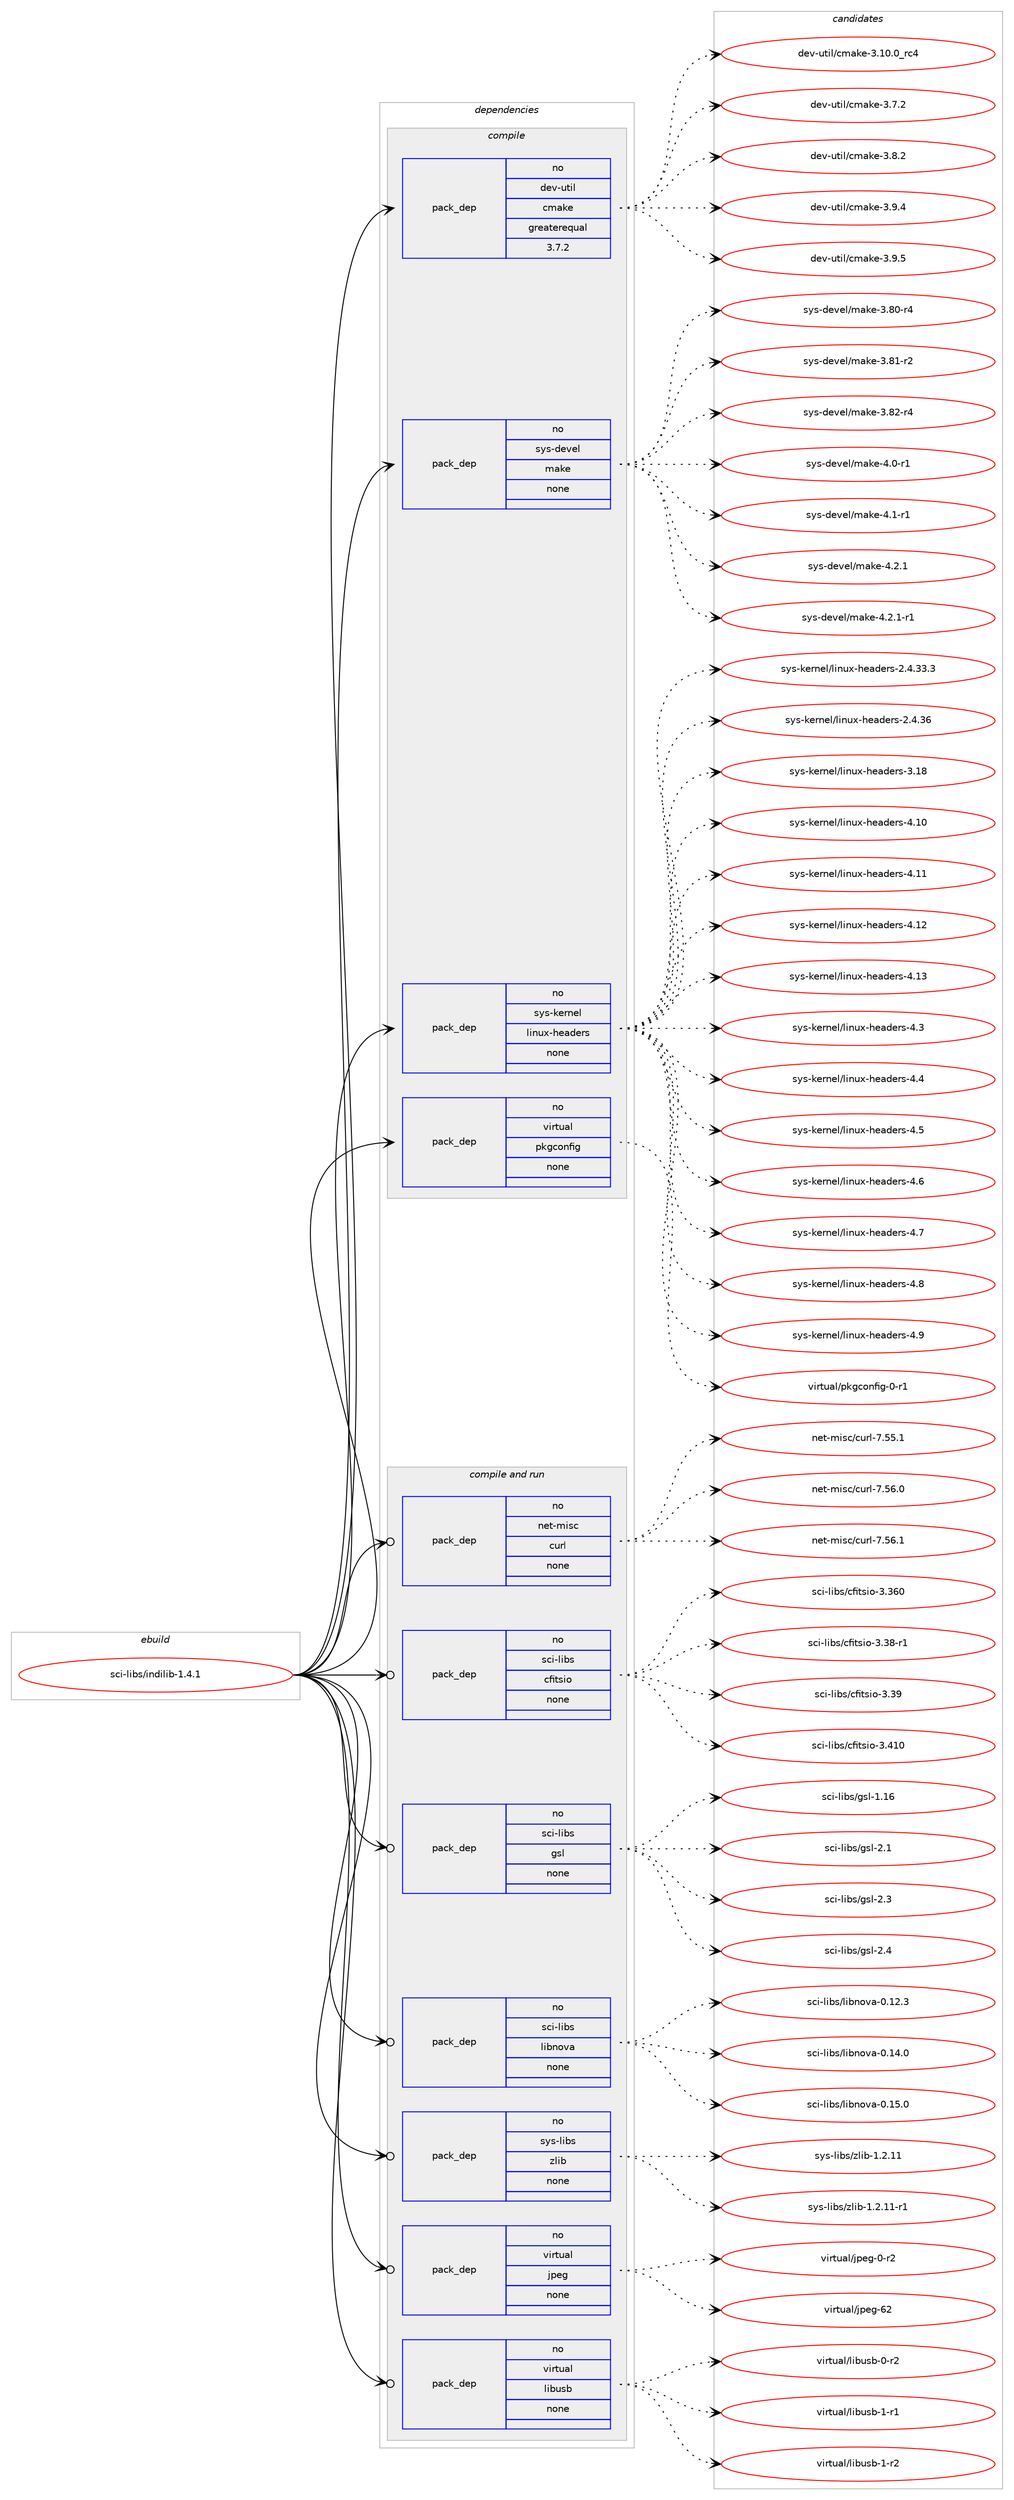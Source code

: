 digraph prolog {

# *************
# Graph options
# *************

newrank=true;
concentrate=true;
compound=true;
graph [rankdir=LR,fontname=Helvetica,fontsize=10,ranksep=1.5];#, ranksep=2.5, nodesep=0.2];
edge  [arrowhead=vee];
node  [fontname=Helvetica,fontsize=10];

# **********
# The ebuild
# **********

subgraph cluster_leftcol {
color=gray;
rank=same;
label=<<i>ebuild</i>>;
id [label="sci-libs/indilib-1.4.1", color=red, width=4, href="../sci-libs/indilib-1.4.1.svg"];
}

# ****************
# The dependencies
# ****************

subgraph cluster_midcol {
color=gray;
label=<<i>dependencies</i>>;
subgraph cluster_compile {
fillcolor="#eeeeee";
style=filled;
label=<<i>compile</i>>;
subgraph pack333175 {
dependency451594 [label=<<TABLE BORDER="0" CELLBORDER="1" CELLSPACING="0" CELLPADDING="4" WIDTH="220"><TR><TD ROWSPAN="6" CELLPADDING="30">pack_dep</TD></TR><TR><TD WIDTH="110">no</TD></TR><TR><TD>dev-util</TD></TR><TR><TD>cmake</TD></TR><TR><TD>greaterequal</TD></TR><TR><TD>3.7.2</TD></TR></TABLE>>, shape=none, color=blue];
}
id:e -> dependency451594:w [weight=20,style="solid",arrowhead="vee"];
subgraph pack333176 {
dependency451595 [label=<<TABLE BORDER="0" CELLBORDER="1" CELLSPACING="0" CELLPADDING="4" WIDTH="220"><TR><TD ROWSPAN="6" CELLPADDING="30">pack_dep</TD></TR><TR><TD WIDTH="110">no</TD></TR><TR><TD>sys-devel</TD></TR><TR><TD>make</TD></TR><TR><TD>none</TD></TR><TR><TD></TD></TR></TABLE>>, shape=none, color=blue];
}
id:e -> dependency451595:w [weight=20,style="solid",arrowhead="vee"];
subgraph pack333177 {
dependency451596 [label=<<TABLE BORDER="0" CELLBORDER="1" CELLSPACING="0" CELLPADDING="4" WIDTH="220"><TR><TD ROWSPAN="6" CELLPADDING="30">pack_dep</TD></TR><TR><TD WIDTH="110">no</TD></TR><TR><TD>sys-kernel</TD></TR><TR><TD>linux-headers</TD></TR><TR><TD>none</TD></TR><TR><TD></TD></TR></TABLE>>, shape=none, color=blue];
}
id:e -> dependency451596:w [weight=20,style="solid",arrowhead="vee"];
subgraph pack333178 {
dependency451597 [label=<<TABLE BORDER="0" CELLBORDER="1" CELLSPACING="0" CELLPADDING="4" WIDTH="220"><TR><TD ROWSPAN="6" CELLPADDING="30">pack_dep</TD></TR><TR><TD WIDTH="110">no</TD></TR><TR><TD>virtual</TD></TR><TR><TD>pkgconfig</TD></TR><TR><TD>none</TD></TR><TR><TD></TD></TR></TABLE>>, shape=none, color=blue];
}
id:e -> dependency451597:w [weight=20,style="solid",arrowhead="vee"];
}
subgraph cluster_compileandrun {
fillcolor="#eeeeee";
style=filled;
label=<<i>compile and run</i>>;
subgraph pack333179 {
dependency451598 [label=<<TABLE BORDER="0" CELLBORDER="1" CELLSPACING="0" CELLPADDING="4" WIDTH="220"><TR><TD ROWSPAN="6" CELLPADDING="30">pack_dep</TD></TR><TR><TD WIDTH="110">no</TD></TR><TR><TD>net-misc</TD></TR><TR><TD>curl</TD></TR><TR><TD>none</TD></TR><TR><TD></TD></TR></TABLE>>, shape=none, color=blue];
}
id:e -> dependency451598:w [weight=20,style="solid",arrowhead="odotvee"];
subgraph pack333180 {
dependency451599 [label=<<TABLE BORDER="0" CELLBORDER="1" CELLSPACING="0" CELLPADDING="4" WIDTH="220"><TR><TD ROWSPAN="6" CELLPADDING="30">pack_dep</TD></TR><TR><TD WIDTH="110">no</TD></TR><TR><TD>sci-libs</TD></TR><TR><TD>cfitsio</TD></TR><TR><TD>none</TD></TR><TR><TD></TD></TR></TABLE>>, shape=none, color=blue];
}
id:e -> dependency451599:w [weight=20,style="solid",arrowhead="odotvee"];
subgraph pack333181 {
dependency451600 [label=<<TABLE BORDER="0" CELLBORDER="1" CELLSPACING="0" CELLPADDING="4" WIDTH="220"><TR><TD ROWSPAN="6" CELLPADDING="30">pack_dep</TD></TR><TR><TD WIDTH="110">no</TD></TR><TR><TD>sci-libs</TD></TR><TR><TD>gsl</TD></TR><TR><TD>none</TD></TR><TR><TD></TD></TR></TABLE>>, shape=none, color=blue];
}
id:e -> dependency451600:w [weight=20,style="solid",arrowhead="odotvee"];
subgraph pack333182 {
dependency451601 [label=<<TABLE BORDER="0" CELLBORDER="1" CELLSPACING="0" CELLPADDING="4" WIDTH="220"><TR><TD ROWSPAN="6" CELLPADDING="30">pack_dep</TD></TR><TR><TD WIDTH="110">no</TD></TR><TR><TD>sci-libs</TD></TR><TR><TD>libnova</TD></TR><TR><TD>none</TD></TR><TR><TD></TD></TR></TABLE>>, shape=none, color=blue];
}
id:e -> dependency451601:w [weight=20,style="solid",arrowhead="odotvee"];
subgraph pack333183 {
dependency451602 [label=<<TABLE BORDER="0" CELLBORDER="1" CELLSPACING="0" CELLPADDING="4" WIDTH="220"><TR><TD ROWSPAN="6" CELLPADDING="30">pack_dep</TD></TR><TR><TD WIDTH="110">no</TD></TR><TR><TD>sys-libs</TD></TR><TR><TD>zlib</TD></TR><TR><TD>none</TD></TR><TR><TD></TD></TR></TABLE>>, shape=none, color=blue];
}
id:e -> dependency451602:w [weight=20,style="solid",arrowhead="odotvee"];
subgraph pack333184 {
dependency451603 [label=<<TABLE BORDER="0" CELLBORDER="1" CELLSPACING="0" CELLPADDING="4" WIDTH="220"><TR><TD ROWSPAN="6" CELLPADDING="30">pack_dep</TD></TR><TR><TD WIDTH="110">no</TD></TR><TR><TD>virtual</TD></TR><TR><TD>jpeg</TD></TR><TR><TD>none</TD></TR><TR><TD></TD></TR></TABLE>>, shape=none, color=blue];
}
id:e -> dependency451603:w [weight=20,style="solid",arrowhead="odotvee"];
subgraph pack333185 {
dependency451604 [label=<<TABLE BORDER="0" CELLBORDER="1" CELLSPACING="0" CELLPADDING="4" WIDTH="220"><TR><TD ROWSPAN="6" CELLPADDING="30">pack_dep</TD></TR><TR><TD WIDTH="110">no</TD></TR><TR><TD>virtual</TD></TR><TR><TD>libusb</TD></TR><TR><TD>none</TD></TR><TR><TD></TD></TR></TABLE>>, shape=none, color=blue];
}
id:e -> dependency451604:w [weight=20,style="solid",arrowhead="odotvee"];
}
subgraph cluster_run {
fillcolor="#eeeeee";
style=filled;
label=<<i>run</i>>;
}
}

# **************
# The candidates
# **************

subgraph cluster_choices {
rank=same;
color=gray;
label=<<i>candidates</i>>;

subgraph choice333175 {
color=black;
nodesep=1;
choice1001011184511711610510847991099710710145514649484648951149952 [label="dev-util/cmake-3.10.0_rc4", color=red, width=4,href="../dev-util/cmake-3.10.0_rc4.svg"];
choice10010111845117116105108479910997107101455146554650 [label="dev-util/cmake-3.7.2", color=red, width=4,href="../dev-util/cmake-3.7.2.svg"];
choice10010111845117116105108479910997107101455146564650 [label="dev-util/cmake-3.8.2", color=red, width=4,href="../dev-util/cmake-3.8.2.svg"];
choice10010111845117116105108479910997107101455146574652 [label="dev-util/cmake-3.9.4", color=red, width=4,href="../dev-util/cmake-3.9.4.svg"];
choice10010111845117116105108479910997107101455146574653 [label="dev-util/cmake-3.9.5", color=red, width=4,href="../dev-util/cmake-3.9.5.svg"];
dependency451594:e -> choice1001011184511711610510847991099710710145514649484648951149952:w [style=dotted,weight="100"];
dependency451594:e -> choice10010111845117116105108479910997107101455146554650:w [style=dotted,weight="100"];
dependency451594:e -> choice10010111845117116105108479910997107101455146564650:w [style=dotted,weight="100"];
dependency451594:e -> choice10010111845117116105108479910997107101455146574652:w [style=dotted,weight="100"];
dependency451594:e -> choice10010111845117116105108479910997107101455146574653:w [style=dotted,weight="100"];
}
subgraph choice333176 {
color=black;
nodesep=1;
choice11512111545100101118101108471099710710145514656484511452 [label="sys-devel/make-3.80-r4", color=red, width=4,href="../sys-devel/make-3.80-r4.svg"];
choice11512111545100101118101108471099710710145514656494511450 [label="sys-devel/make-3.81-r2", color=red, width=4,href="../sys-devel/make-3.81-r2.svg"];
choice11512111545100101118101108471099710710145514656504511452 [label="sys-devel/make-3.82-r4", color=red, width=4,href="../sys-devel/make-3.82-r4.svg"];
choice115121115451001011181011084710997107101455246484511449 [label="sys-devel/make-4.0-r1", color=red, width=4,href="../sys-devel/make-4.0-r1.svg"];
choice115121115451001011181011084710997107101455246494511449 [label="sys-devel/make-4.1-r1", color=red, width=4,href="../sys-devel/make-4.1-r1.svg"];
choice115121115451001011181011084710997107101455246504649 [label="sys-devel/make-4.2.1", color=red, width=4,href="../sys-devel/make-4.2.1.svg"];
choice1151211154510010111810110847109971071014552465046494511449 [label="sys-devel/make-4.2.1-r1", color=red, width=4,href="../sys-devel/make-4.2.1-r1.svg"];
dependency451595:e -> choice11512111545100101118101108471099710710145514656484511452:w [style=dotted,weight="100"];
dependency451595:e -> choice11512111545100101118101108471099710710145514656494511450:w [style=dotted,weight="100"];
dependency451595:e -> choice11512111545100101118101108471099710710145514656504511452:w [style=dotted,weight="100"];
dependency451595:e -> choice115121115451001011181011084710997107101455246484511449:w [style=dotted,weight="100"];
dependency451595:e -> choice115121115451001011181011084710997107101455246494511449:w [style=dotted,weight="100"];
dependency451595:e -> choice115121115451001011181011084710997107101455246504649:w [style=dotted,weight="100"];
dependency451595:e -> choice1151211154510010111810110847109971071014552465046494511449:w [style=dotted,weight="100"];
}
subgraph choice333177 {
color=black;
nodesep=1;
choice11512111545107101114110101108471081051101171204510410197100101114115455046524651514651 [label="sys-kernel/linux-headers-2.4.33.3", color=red, width=4,href="../sys-kernel/linux-headers-2.4.33.3.svg"];
choice1151211154510710111411010110847108105110117120451041019710010111411545504652465154 [label="sys-kernel/linux-headers-2.4.36", color=red, width=4,href="../sys-kernel/linux-headers-2.4.36.svg"];
choice115121115451071011141101011084710810511011712045104101971001011141154551464956 [label="sys-kernel/linux-headers-3.18", color=red, width=4,href="../sys-kernel/linux-headers-3.18.svg"];
choice115121115451071011141101011084710810511011712045104101971001011141154552464948 [label="sys-kernel/linux-headers-4.10", color=red, width=4,href="../sys-kernel/linux-headers-4.10.svg"];
choice115121115451071011141101011084710810511011712045104101971001011141154552464949 [label="sys-kernel/linux-headers-4.11", color=red, width=4,href="../sys-kernel/linux-headers-4.11.svg"];
choice115121115451071011141101011084710810511011712045104101971001011141154552464950 [label="sys-kernel/linux-headers-4.12", color=red, width=4,href="../sys-kernel/linux-headers-4.12.svg"];
choice115121115451071011141101011084710810511011712045104101971001011141154552464951 [label="sys-kernel/linux-headers-4.13", color=red, width=4,href="../sys-kernel/linux-headers-4.13.svg"];
choice1151211154510710111411010110847108105110117120451041019710010111411545524651 [label="sys-kernel/linux-headers-4.3", color=red, width=4,href="../sys-kernel/linux-headers-4.3.svg"];
choice1151211154510710111411010110847108105110117120451041019710010111411545524652 [label="sys-kernel/linux-headers-4.4", color=red, width=4,href="../sys-kernel/linux-headers-4.4.svg"];
choice1151211154510710111411010110847108105110117120451041019710010111411545524653 [label="sys-kernel/linux-headers-4.5", color=red, width=4,href="../sys-kernel/linux-headers-4.5.svg"];
choice1151211154510710111411010110847108105110117120451041019710010111411545524654 [label="sys-kernel/linux-headers-4.6", color=red, width=4,href="../sys-kernel/linux-headers-4.6.svg"];
choice1151211154510710111411010110847108105110117120451041019710010111411545524655 [label="sys-kernel/linux-headers-4.7", color=red, width=4,href="../sys-kernel/linux-headers-4.7.svg"];
choice1151211154510710111411010110847108105110117120451041019710010111411545524656 [label="sys-kernel/linux-headers-4.8", color=red, width=4,href="../sys-kernel/linux-headers-4.8.svg"];
choice1151211154510710111411010110847108105110117120451041019710010111411545524657 [label="sys-kernel/linux-headers-4.9", color=red, width=4,href="../sys-kernel/linux-headers-4.9.svg"];
dependency451596:e -> choice11512111545107101114110101108471081051101171204510410197100101114115455046524651514651:w [style=dotted,weight="100"];
dependency451596:e -> choice1151211154510710111411010110847108105110117120451041019710010111411545504652465154:w [style=dotted,weight="100"];
dependency451596:e -> choice115121115451071011141101011084710810511011712045104101971001011141154551464956:w [style=dotted,weight="100"];
dependency451596:e -> choice115121115451071011141101011084710810511011712045104101971001011141154552464948:w [style=dotted,weight="100"];
dependency451596:e -> choice115121115451071011141101011084710810511011712045104101971001011141154552464949:w [style=dotted,weight="100"];
dependency451596:e -> choice115121115451071011141101011084710810511011712045104101971001011141154552464950:w [style=dotted,weight="100"];
dependency451596:e -> choice115121115451071011141101011084710810511011712045104101971001011141154552464951:w [style=dotted,weight="100"];
dependency451596:e -> choice1151211154510710111411010110847108105110117120451041019710010111411545524651:w [style=dotted,weight="100"];
dependency451596:e -> choice1151211154510710111411010110847108105110117120451041019710010111411545524652:w [style=dotted,weight="100"];
dependency451596:e -> choice1151211154510710111411010110847108105110117120451041019710010111411545524653:w [style=dotted,weight="100"];
dependency451596:e -> choice1151211154510710111411010110847108105110117120451041019710010111411545524654:w [style=dotted,weight="100"];
dependency451596:e -> choice1151211154510710111411010110847108105110117120451041019710010111411545524655:w [style=dotted,weight="100"];
dependency451596:e -> choice1151211154510710111411010110847108105110117120451041019710010111411545524656:w [style=dotted,weight="100"];
dependency451596:e -> choice1151211154510710111411010110847108105110117120451041019710010111411545524657:w [style=dotted,weight="100"];
}
subgraph choice333178 {
color=black;
nodesep=1;
choice11810511411611797108471121071039911111010210510345484511449 [label="virtual/pkgconfig-0-r1", color=red, width=4,href="../virtual/pkgconfig-0-r1.svg"];
dependency451597:e -> choice11810511411611797108471121071039911111010210510345484511449:w [style=dotted,weight="100"];
}
subgraph choice333179 {
color=black;
nodesep=1;
choice1101011164510910511599479911711410845554653534649 [label="net-misc/curl-7.55.1", color=red, width=4,href="../net-misc/curl-7.55.1.svg"];
choice1101011164510910511599479911711410845554653544648 [label="net-misc/curl-7.56.0", color=red, width=4,href="../net-misc/curl-7.56.0.svg"];
choice1101011164510910511599479911711410845554653544649 [label="net-misc/curl-7.56.1", color=red, width=4,href="../net-misc/curl-7.56.1.svg"];
dependency451598:e -> choice1101011164510910511599479911711410845554653534649:w [style=dotted,weight="100"];
dependency451598:e -> choice1101011164510910511599479911711410845554653544648:w [style=dotted,weight="100"];
dependency451598:e -> choice1101011164510910511599479911711410845554653544649:w [style=dotted,weight="100"];
}
subgraph choice333180 {
color=black;
nodesep=1;
choice1159910545108105981154799102105116115105111455146515448 [label="sci-libs/cfitsio-3.360", color=red, width=4,href="../sci-libs/cfitsio-3.360.svg"];
choice115991054510810598115479910210511611510511145514651564511449 [label="sci-libs/cfitsio-3.38-r1", color=red, width=4,href="../sci-libs/cfitsio-3.38-r1.svg"];
choice11599105451081059811547991021051161151051114551465157 [label="sci-libs/cfitsio-3.39", color=red, width=4,href="../sci-libs/cfitsio-3.39.svg"];
choice1159910545108105981154799102105116115105111455146524948 [label="sci-libs/cfitsio-3.410", color=red, width=4,href="../sci-libs/cfitsio-3.410.svg"];
dependency451599:e -> choice1159910545108105981154799102105116115105111455146515448:w [style=dotted,weight="100"];
dependency451599:e -> choice115991054510810598115479910210511611510511145514651564511449:w [style=dotted,weight="100"];
dependency451599:e -> choice11599105451081059811547991021051161151051114551465157:w [style=dotted,weight="100"];
dependency451599:e -> choice1159910545108105981154799102105116115105111455146524948:w [style=dotted,weight="100"];
}
subgraph choice333181 {
color=black;
nodesep=1;
choice115991054510810598115471031151084549464954 [label="sci-libs/gsl-1.16", color=red, width=4,href="../sci-libs/gsl-1.16.svg"];
choice1159910545108105981154710311510845504649 [label="sci-libs/gsl-2.1", color=red, width=4,href="../sci-libs/gsl-2.1.svg"];
choice1159910545108105981154710311510845504651 [label="sci-libs/gsl-2.3", color=red, width=4,href="../sci-libs/gsl-2.3.svg"];
choice1159910545108105981154710311510845504652 [label="sci-libs/gsl-2.4", color=red, width=4,href="../sci-libs/gsl-2.4.svg"];
dependency451600:e -> choice115991054510810598115471031151084549464954:w [style=dotted,weight="100"];
dependency451600:e -> choice1159910545108105981154710311510845504649:w [style=dotted,weight="100"];
dependency451600:e -> choice1159910545108105981154710311510845504651:w [style=dotted,weight="100"];
dependency451600:e -> choice1159910545108105981154710311510845504652:w [style=dotted,weight="100"];
}
subgraph choice333182 {
color=black;
nodesep=1;
choice11599105451081059811547108105981101111189745484649504651 [label="sci-libs/libnova-0.12.3", color=red, width=4,href="../sci-libs/libnova-0.12.3.svg"];
choice11599105451081059811547108105981101111189745484649524648 [label="sci-libs/libnova-0.14.0", color=red, width=4,href="../sci-libs/libnova-0.14.0.svg"];
choice11599105451081059811547108105981101111189745484649534648 [label="sci-libs/libnova-0.15.0", color=red, width=4,href="../sci-libs/libnova-0.15.0.svg"];
dependency451601:e -> choice11599105451081059811547108105981101111189745484649504651:w [style=dotted,weight="100"];
dependency451601:e -> choice11599105451081059811547108105981101111189745484649524648:w [style=dotted,weight="100"];
dependency451601:e -> choice11599105451081059811547108105981101111189745484649534648:w [style=dotted,weight="100"];
}
subgraph choice333183 {
color=black;
nodesep=1;
choice1151211154510810598115471221081059845494650464949 [label="sys-libs/zlib-1.2.11", color=red, width=4,href="../sys-libs/zlib-1.2.11.svg"];
choice11512111545108105981154712210810598454946504649494511449 [label="sys-libs/zlib-1.2.11-r1", color=red, width=4,href="../sys-libs/zlib-1.2.11-r1.svg"];
dependency451602:e -> choice1151211154510810598115471221081059845494650464949:w [style=dotted,weight="100"];
dependency451602:e -> choice11512111545108105981154712210810598454946504649494511449:w [style=dotted,weight="100"];
}
subgraph choice333184 {
color=black;
nodesep=1;
choice118105114116117971084710611210110345484511450 [label="virtual/jpeg-0-r2", color=red, width=4,href="../virtual/jpeg-0-r2.svg"];
choice1181051141161179710847106112101103455450 [label="virtual/jpeg-62", color=red, width=4,href="../virtual/jpeg-62.svg"];
dependency451603:e -> choice118105114116117971084710611210110345484511450:w [style=dotted,weight="100"];
dependency451603:e -> choice1181051141161179710847106112101103455450:w [style=dotted,weight="100"];
}
subgraph choice333185 {
color=black;
nodesep=1;
choice1181051141161179710847108105981171159845484511450 [label="virtual/libusb-0-r2", color=red, width=4,href="../virtual/libusb-0-r2.svg"];
choice1181051141161179710847108105981171159845494511449 [label="virtual/libusb-1-r1", color=red, width=4,href="../virtual/libusb-1-r1.svg"];
choice1181051141161179710847108105981171159845494511450 [label="virtual/libusb-1-r2", color=red, width=4,href="../virtual/libusb-1-r2.svg"];
dependency451604:e -> choice1181051141161179710847108105981171159845484511450:w [style=dotted,weight="100"];
dependency451604:e -> choice1181051141161179710847108105981171159845494511449:w [style=dotted,weight="100"];
dependency451604:e -> choice1181051141161179710847108105981171159845494511450:w [style=dotted,weight="100"];
}
}

}
